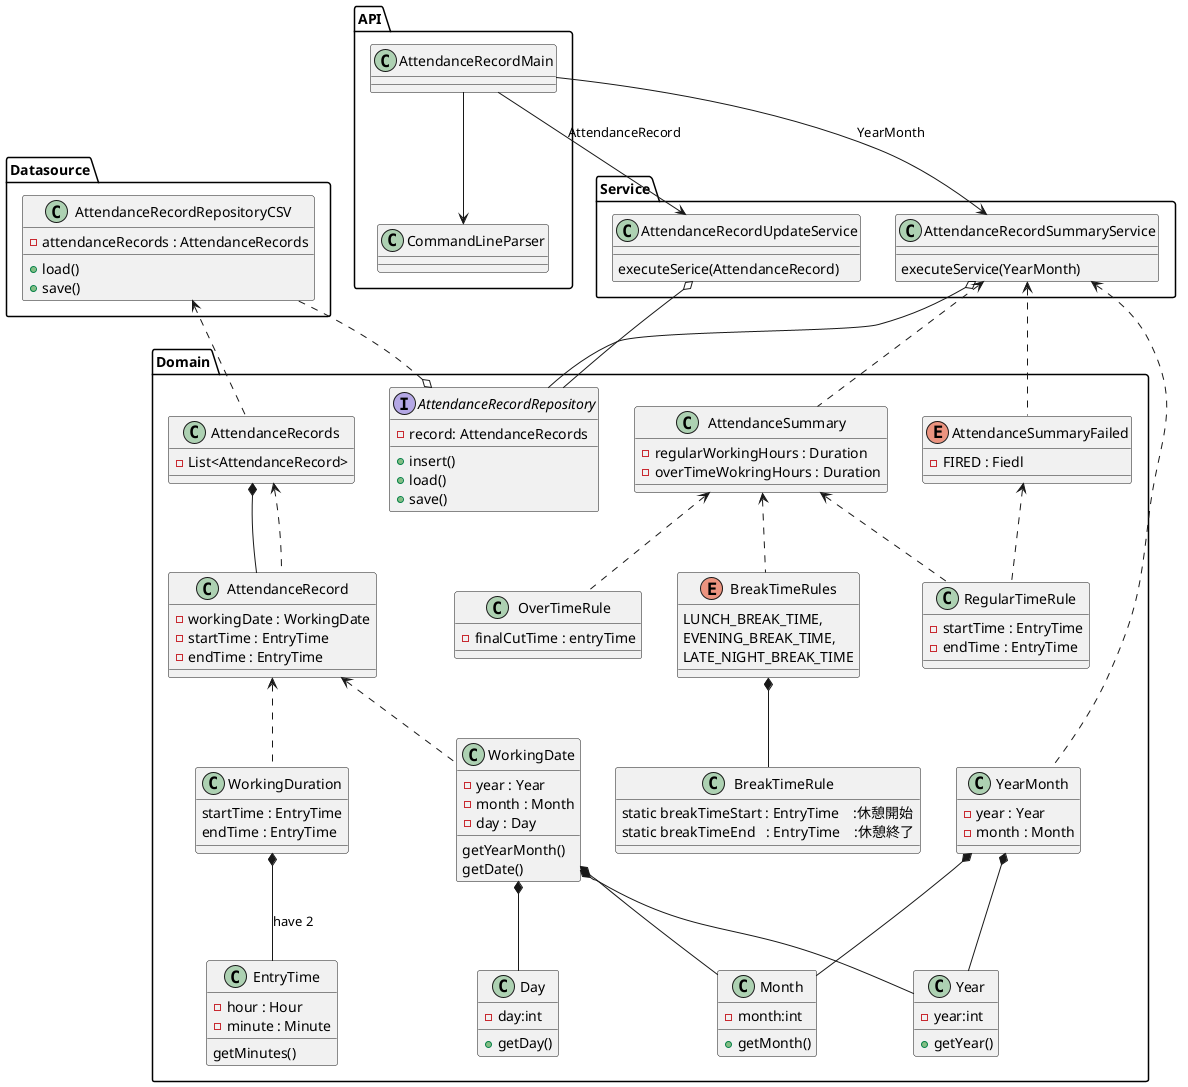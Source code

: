 @startuml

package Datasource {
class AttendanceRecordRepositoryCSV {
-attendanceRecords : AttendanceRecords 
+load()
+save()
}
}

package Domain {
class Year {
-year:int
+getYear()
}
class Month {
-month:int
+getMonth()
}
class Day {
-day:int
+getDay()
}
class WorkingDate {
-year : Year
-month : Month
-day : Day
getYearMonth()
getDate()
}


WorkingDate *-down- Year
WorkingDate *-down- Month
WorkingDate *-down- Day

class YearMonth {
-year : Year
-month : Month
}

YearMonth *-down= Year
YearMonth *-down- Month

class EntryTime {
  -hour : Hour
  -minute : Minute
  getMinutes()
}

class WorkingDuration {
startTime : EntryTime
endTime : EntryTime
}

WorkingDuration *-down- EntryTime  : have 2 

class RegularTimeRule {
-startTime : EntryTime 
-endTime : EntryTime 
}

Enum BreakTimeRules {
LUNCH_BREAK_TIME,
EVENING_BREAK_TIME,
LATE_NIGHT_BREAK_TIME
}

class BreakTimeRule {
static breakTimeStart : EntryTime　:休憩開始
static breakTimeEnd   : EntryTime　:休憩終了
}

BreakTimeRules *-down- BreakTimeRule 


class OverTimeRule {
-finalCutTime : entryTime  
}

class AttendanceRecords {
-List<AttendanceRecord>
}

class AttendanceRecord {
-workingDate : WorkingDate
-startTime : EntryTime
-endTime : EntryTime
}

AttendanceRecords *-down- AttendanceRecord 

interface AttendanceRecordRepository {
-record: AttendanceRecords
+insert()
+load()
+save()
}

class AttendanceSummary {
-regularWorkingHours : Duration
-overTimeWokringHours : Duration
}

Enum AttendanceSummaryFailed {
-FIRED : Fiedl 
}
}
package API {
class AttendanceRecordMain
class CommandLineParser
}
package Service
{
class AttendanceRecordUpdateService {
executeSerice(AttendanceRecord)
}
class AttendanceRecordSummaryService
{
executeService(YearMonth)
}

AttendanceRecordUpdateService o--  AttendanceRecordRepository 
AttendanceRecordSummaryService o-- AttendanceRecordRepository
AttendanceRecordSummaryService <.. AttendanceSummary 
AttendanceRecordSummaryService <.. AttendanceSummaryFailed
AttendanceRecordSummaryService <.. YearMonth 

AttendanceSummary <.. OverTimeRule
AttendanceSummary <.. BreakTimeRules
AttendanceSummary <.. RegularTimeRule
AttendanceSummaryFailed <.. RegularTimeRule

AttendanceRecordMain --> CommandLineParser
AttendanceRecordMain --> AttendanceRecordUpdateService : AttendanceRecord
AttendanceRecordMain --> AttendanceRecordSummaryService : YearMonth

AttendanceRecord <.. WorkingDate
AttendanceRecord <.. WorkingDuration
AttendanceRecords <.. AttendanceRecord
AttendanceRecordRepositoryCSV  <.. AttendanceRecords

AttendanceRecordRepository o.. AttendanceRecordRepositoryCSV


@enduml
